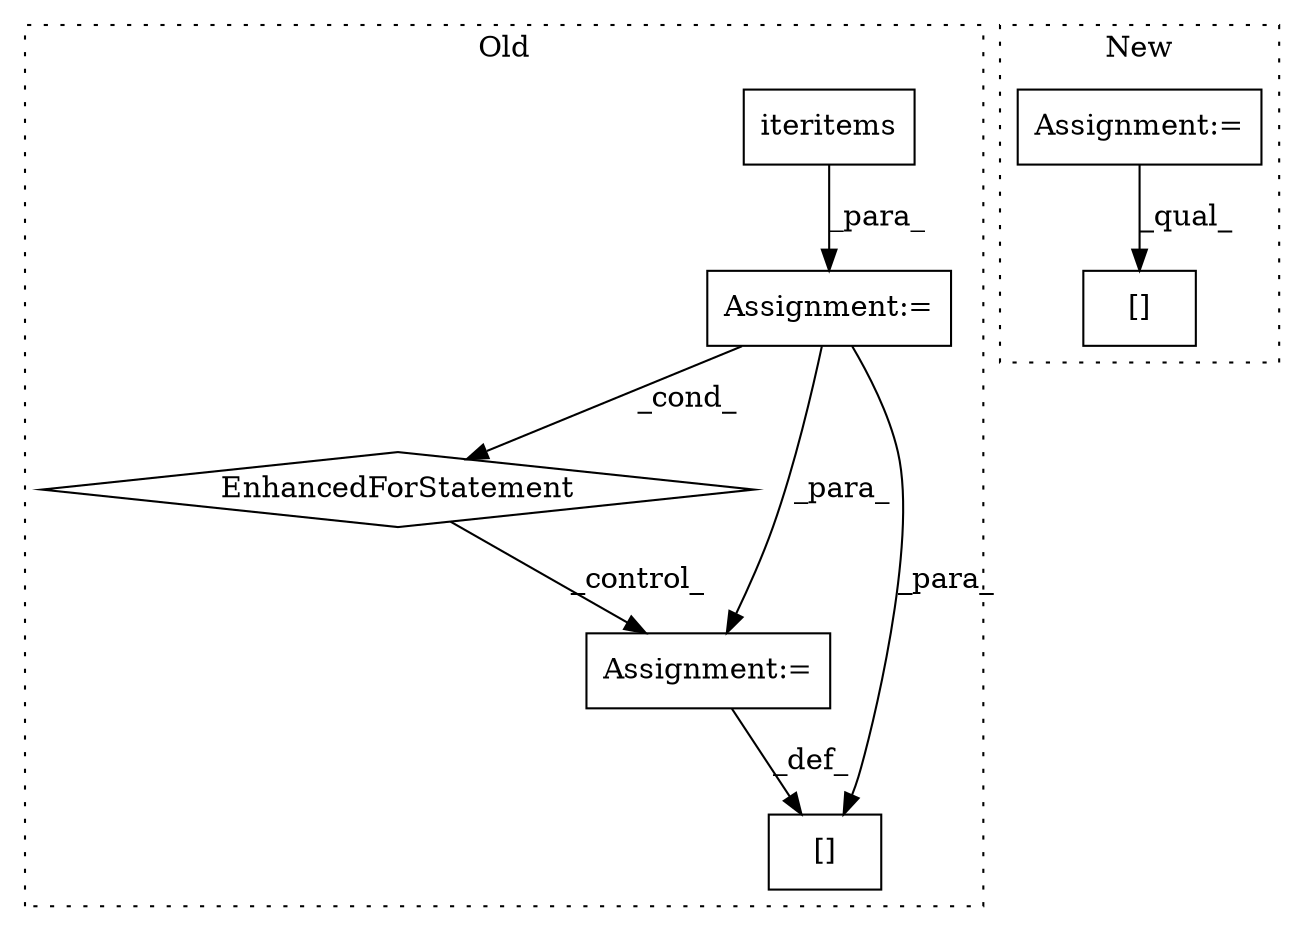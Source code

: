 digraph G {
subgraph cluster0 {
1 [label="iteritems" a="32" s="877,891" l="10,1" shape="box"];
3 [label="Assignment:=" a="7" s="796,892" l="69,2" shape="box"];
4 [label="EnhancedForStatement" a="70" s="796,892" l="69,2" shape="diamond"];
5 [label="Assignment:=" a="7" s="996" l="1" shape="box"];
6 [label="[]" a="2" s="988,995" l="6,1" shape="box"];
label = "Old";
style="dotted";
}
subgraph cluster1 {
2 [label="[]" a="2" s="772,792" l="13,1" shape="box"];
7 [label="Assignment:=" a="7" s="633" l="1" shape="box"];
label = "New";
style="dotted";
}
1 -> 3 [label="_para_"];
3 -> 5 [label="_para_"];
3 -> 4 [label="_cond_"];
3 -> 6 [label="_para_"];
4 -> 5 [label="_control_"];
5 -> 6 [label="_def_"];
7 -> 2 [label="_qual_"];
}